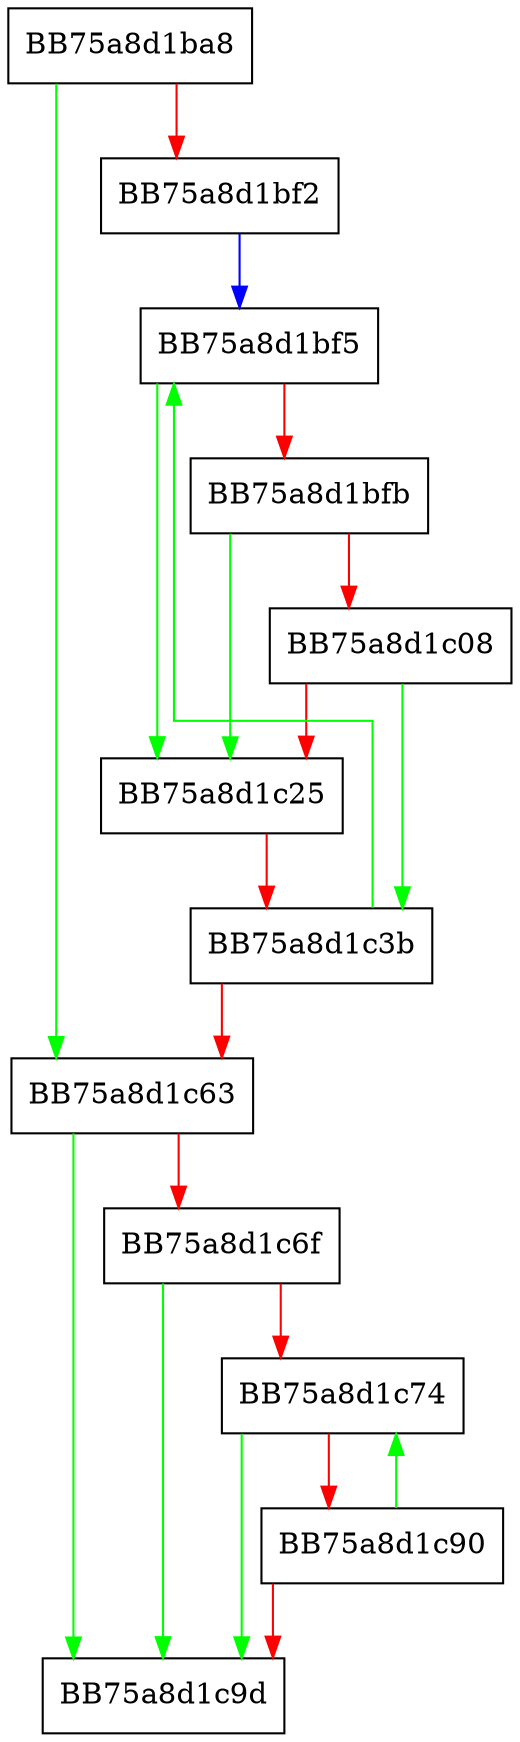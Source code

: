 digraph clear {
  node [shape="box"];
  graph [splines=ortho];
  BB75a8d1ba8 -> BB75a8d1c63 [color="green"];
  BB75a8d1ba8 -> BB75a8d1bf2 [color="red"];
  BB75a8d1bf2 -> BB75a8d1bf5 [color="blue"];
  BB75a8d1bf5 -> BB75a8d1c25 [color="green"];
  BB75a8d1bf5 -> BB75a8d1bfb [color="red"];
  BB75a8d1bfb -> BB75a8d1c25 [color="green"];
  BB75a8d1bfb -> BB75a8d1c08 [color="red"];
  BB75a8d1c08 -> BB75a8d1c3b [color="green"];
  BB75a8d1c08 -> BB75a8d1c25 [color="red"];
  BB75a8d1c25 -> BB75a8d1c3b [color="red"];
  BB75a8d1c3b -> BB75a8d1bf5 [color="green"];
  BB75a8d1c3b -> BB75a8d1c63 [color="red"];
  BB75a8d1c63 -> BB75a8d1c9d [color="green"];
  BB75a8d1c63 -> BB75a8d1c6f [color="red"];
  BB75a8d1c6f -> BB75a8d1c9d [color="green"];
  BB75a8d1c6f -> BB75a8d1c74 [color="red"];
  BB75a8d1c74 -> BB75a8d1c9d [color="green"];
  BB75a8d1c74 -> BB75a8d1c90 [color="red"];
  BB75a8d1c90 -> BB75a8d1c74 [color="green"];
  BB75a8d1c90 -> BB75a8d1c9d [color="red"];
}